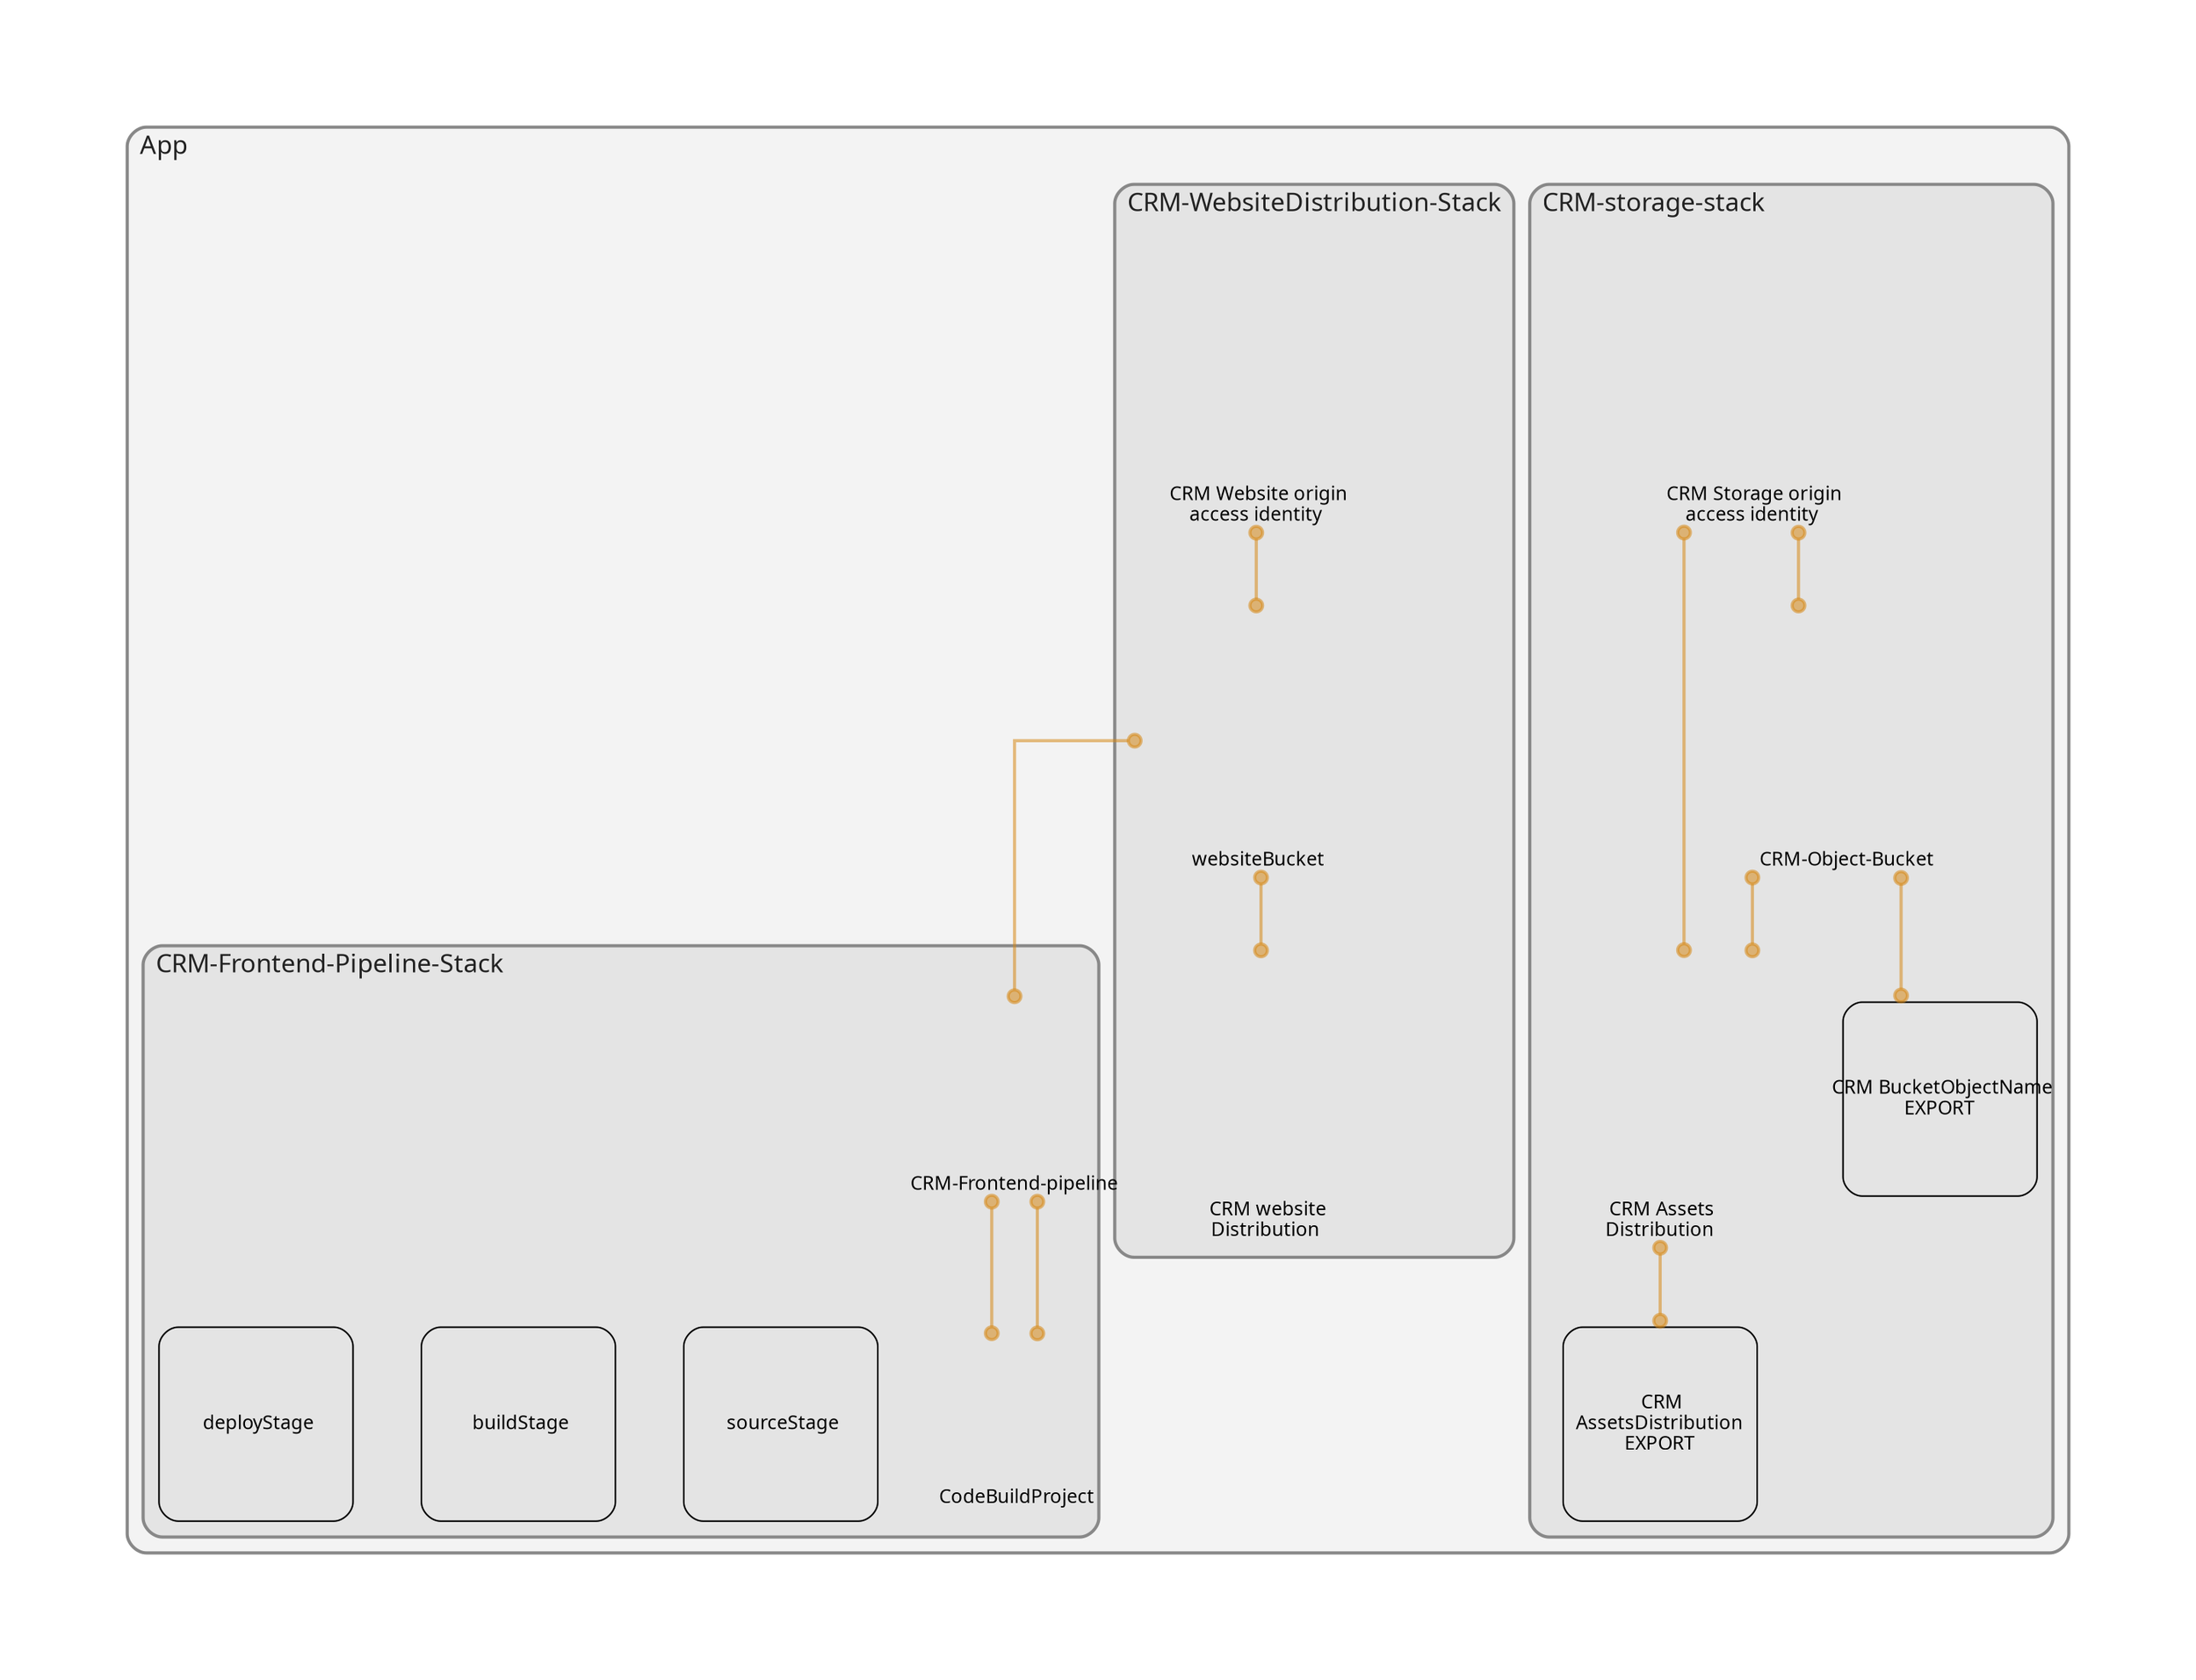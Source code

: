 digraph "Diagram" {
  splines = "ortho";
  pad = "1.0";
  nodesep = "0.60";
  ranksep = "0.75";
  fontname = "Sans-Serif";
  fontsize = "15";
  dpi = "200";
  rankdir = "BT";
  compound = "true";
  fontcolor = "#222222";
  edge [
    color = "#D5871488",
    penwidth = 2,
    arrowhead = "dot",
    arrowtail = "dot",
  ];
  node [
    shape = "box",
    style = "rounded",
    fixedsize = true,
    width = 1.7,
    height = 1.7,
    labelloc = "c",
    imagescale = true,
    fontname = "Sans-Serif",
    fontsize = 8,
    margin = 8,
  ];
  subgraph "App" {
    subgraph "cluster-SubGraph.App" {
      graph [
        label = "App",
        labelloc = "b",
        labeljust = "l",
        margin = "10",
        fontsize = "16",
        penwidth = "2",
        pencolor = "#888888",
        style = "filled,rounded",
        fillcolor = "#f3f3f3",
      ];
      subgraph "cluster-SubGraph.CRM-storage-stack" {
        graph [
          label = "CRM-storage-stack",
          labelloc = "b",
          labeljust = "l",
          margin = "10",
          fontsize = "16",
          penwidth = "2",
          pencolor = "#888888",
          style = "filled,rounded",
          fillcolor = "#e4e4e4",
        ];
        "CRM-storage-stack/CRM-Object-Bucket" [
          label = " CRM-Object-Bucket",
          fontsize = 12,
          image = "/usr/local/lib/node_modules/cdk-dia/icons/aws/Service/Arch_Storage/64/Arch_Amazon-S3-Standard_64@5x.png",
          imagescale = "true",
          imagepos = "tc",
          penwidth = "0",
          shape = "node",
          fixedsize = "true",
          labelloc = "b",
          width = 2,
          height = 2.266,
        ];
        "CRM-storage-stack/CRM_BucketObjectName-EXPORT" [
          label = " CRM BucketObjectName\nEXPORT",
          fontsize = 12,
        ];
        "CRM-storage-stack/CRM-Storage-origin-access-identity" [
          label = " CRM Storage origin\naccess identity",
          fontsize = 12,
          image = "/usr/local/lib/node_modules/cdk-dia/icons/aws/Resource/Res_Security-Identity-and-Compliance/Res_48_Dark/Res_AWS-Identity-Access-Management_Permissions_48_Dark_gen.png",
          imagescale = "true",
          imagepos = "tc",
          penwidth = "0",
          shape = "node",
          fixedsize = "true",
          labelloc = "b",
          width = 2,
          height = 2.4819999999999998,
        ];
        "CRM-storage-stack/CRM-Assets-Distribution" [
          label = " CRM Assets\nDistribution",
          fontsize = 12,
          image = "/usr/local/lib/node_modules/cdk-dia/icons/aws/Service/Arch_Networking-Content/64/Arch_Amazon-CloudFront_64@5x.png",
          imagescale = "true",
          imagepos = "tc",
          penwidth = "0",
          shape = "node",
          fixedsize = "true",
          labelloc = "b",
          width = 2,
          height = 2.4819999999999998,
        ];
        "CRM-storage-stack/CRM_AssetsDistribution-EXPORT" [
          label = " CRM\nAssetsDistribution\nEXPORT",
          fontsize = 12,
        ];
      }
      subgraph "cluster-SubGraph.CRM-WebsiteDistribution-Stack" {
        graph [
          label = "CRM-WebsiteDistribution-Stack",
          labelloc = "b",
          labeljust = "l",
          margin = "10",
          fontsize = "16",
          penwidth = "2",
          pencolor = "#888888",
          style = "filled,rounded",
          fillcolor = "#e4e4e4",
        ];
        "CRM-WebsiteDistribution-Stack/websiteBucket" [
          label = " websiteBucket",
          fontsize = 12,
          image = "/usr/local/lib/node_modules/cdk-dia/icons/aws/Service/Arch_Storage/64/Arch_Amazon-S3-Standard_64@5x.png",
          imagescale = "true",
          imagepos = "tc",
          penwidth = "0",
          shape = "node",
          fixedsize = "true",
          labelloc = "b",
          width = 2,
          height = 2.266,
        ];
        "CRM-WebsiteDistribution-Stack/CRM-Website-origin-access-identity" [
          label = " CRM Website origin\naccess identity",
          fontsize = 12,
          image = "/usr/local/lib/node_modules/cdk-dia/icons/aws/Resource/Res_Security-Identity-and-Compliance/Res_48_Dark/Res_AWS-Identity-Access-Management_Permissions_48_Dark_gen.png",
          imagescale = "true",
          imagepos = "tc",
          penwidth = "0",
          shape = "node",
          fixedsize = "true",
          labelloc = "b",
          width = 2,
          height = 2.4819999999999998,
        ];
        "CRM-WebsiteDistribution-Stack/CRM-website-Distribution" [
          label = " CRM website\nDistribution",
          fontsize = 12,
          image = "/usr/local/lib/node_modules/cdk-dia/icons/aws/Service/Arch_Networking-Content/64/Arch_Amazon-CloudFront_64@5x.png",
          imagescale = "true",
          imagepos = "tc",
          penwidth = "0",
          shape = "node",
          fixedsize = "true",
          labelloc = "b",
          width = 2,
          height = 2.4819999999999998,
        ];
      }
      subgraph "cluster-SubGraph.CRM-Frontend-Pipeline-Stack" {
        graph [
          label = "CRM-Frontend-Pipeline-Stack",
          labelloc = "b",
          labeljust = "l",
          margin = "10",
          fontsize = "16",
          penwidth = "2",
          pencolor = "#888888",
          style = "filled,rounded",
          fillcolor = "#e4e4e4",
        ];
        "CRM-Frontend-Pipeline-Stack/CodeBuildProject" [
          label = " CodeBuildProject",
          fontsize = 12,
          image = "/usr/local/lib/node_modules/cdk-dia/icons/aws/Service/Arch_Developer- Tools/64/Arch_Amazon-CodeBuild_64@5x.png",
          imagescale = "true",
          imagepos = "tc",
          penwidth = "0",
          shape = "node",
          fixedsize = "true",
          labelloc = "b",
          width = 1.2,
          height = 1.466,
        ];
        "CRM-Frontend-Pipeline-Stack/sourceStage" [
          label = " sourceStage",
          fontsize = 12,
        ];
        "CRM-Frontend-Pipeline-Stack/buildStage" [
          label = " buildStage",
          fontsize = 12,
        ];
        "CRM-Frontend-Pipeline-Stack/deployStage" [
          label = " deployStage",
          fontsize = 12,
        ];
        "CRM-Frontend-Pipeline-Stack/CRM-Frontend-pipeline" [
          label = "\nCRM-Frontend-pipeline",
          fontsize = 12,
          image = "/usr/local/lib/node_modules/cdk-dia/icons/aws/Service/Arch_Developer- Tools/64/Arch_AWS-CodePipeline_64@5x.png",
          imagescale = "true",
          imagepos = "tc",
          penwidth = "0",
          shape = "node",
          fixedsize = "true",
          labelloc = "b",
          width = 1.2,
          height = 1.682,
        ];
      }
    }
  }
  "CRM-storage-stack/CRM-Object-Bucket" -> "CRM-storage-stack/CRM-Storage-origin-access-identity" [
    dir = "both",
  ];
  "CRM-storage-stack/CRM_BucketObjectName-EXPORT" -> "CRM-storage-stack/CRM-Object-Bucket" [
    dir = "both",
  ];
  "CRM-storage-stack/CRM-Assets-Distribution" -> "CRM-storage-stack/CRM-Object-Bucket" [
    dir = "both",
  ];
  "CRM-storage-stack/CRM-Assets-Distribution" -> "CRM-storage-stack/CRM-Storage-origin-access-identity" [
    dir = "both",
  ];
  "CRM-storage-stack/CRM_AssetsDistribution-EXPORT" -> "CRM-storage-stack/CRM-Assets-Distribution" [
    dir = "both",
  ];
  "CRM-WebsiteDistribution-Stack/websiteBucket" -> "CRM-WebsiteDistribution-Stack/CRM-Website-origin-access-identity" [
    dir = "both",
  ];
  "CRM-WebsiteDistribution-Stack/CRM-website-Distribution" -> "CRM-WebsiteDistribution-Stack/websiteBucket" [
    dir = "both",
  ];
  "CRM-Frontend-Pipeline-Stack/CodeBuildProject" -> "CRM-Frontend-Pipeline-Stack/CRM-Frontend-pipeline" [
    dir = "both",
  ];
  "CRM-Frontend-Pipeline-Stack/CRM-Frontend-pipeline" -> "CRM-WebsiteDistribution-Stack/websiteBucket" [
    dir = "both",
  ];
  "CRM-Frontend-Pipeline-Stack/CRM-Frontend-pipeline" -> "CRM-Frontend-Pipeline-Stack/CodeBuildProject" [
    dir = "both",
  ];
}